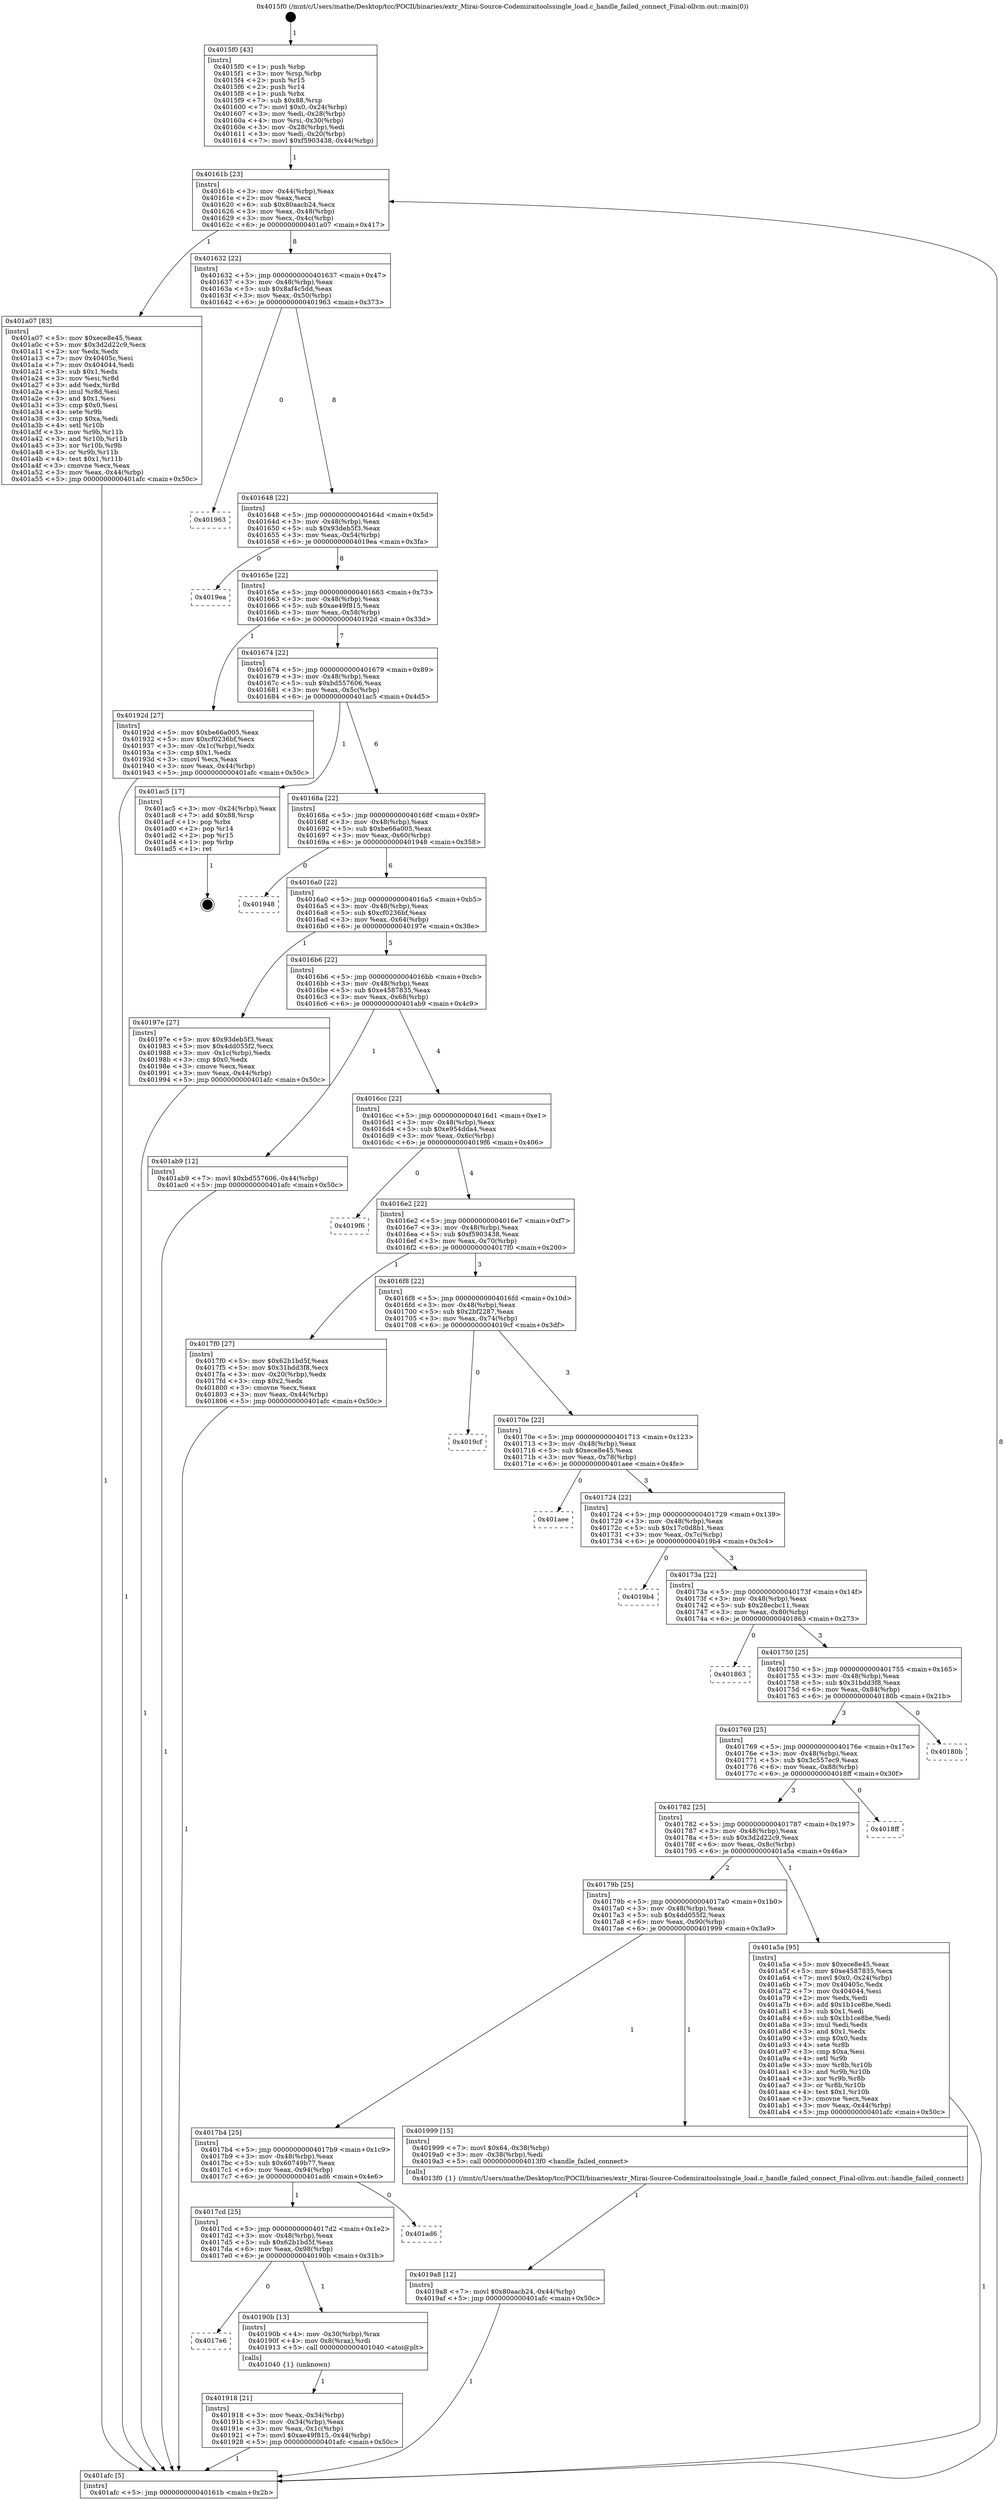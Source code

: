 digraph "0x4015f0" {
  label = "0x4015f0 (/mnt/c/Users/mathe/Desktop/tcc/POCII/binaries/extr_Mirai-Source-Codemiraitoolssingle_load.c_handle_failed_connect_Final-ollvm.out::main(0))"
  labelloc = "t"
  node[shape=record]

  Entry [label="",width=0.3,height=0.3,shape=circle,fillcolor=black,style=filled]
  "0x40161b" [label="{
     0x40161b [23]\l
     | [instrs]\l
     &nbsp;&nbsp;0x40161b \<+3\>: mov -0x44(%rbp),%eax\l
     &nbsp;&nbsp;0x40161e \<+2\>: mov %eax,%ecx\l
     &nbsp;&nbsp;0x401620 \<+6\>: sub $0x80aacb24,%ecx\l
     &nbsp;&nbsp;0x401626 \<+3\>: mov %eax,-0x48(%rbp)\l
     &nbsp;&nbsp;0x401629 \<+3\>: mov %ecx,-0x4c(%rbp)\l
     &nbsp;&nbsp;0x40162c \<+6\>: je 0000000000401a07 \<main+0x417\>\l
  }"]
  "0x401a07" [label="{
     0x401a07 [83]\l
     | [instrs]\l
     &nbsp;&nbsp;0x401a07 \<+5\>: mov $0xece8e45,%eax\l
     &nbsp;&nbsp;0x401a0c \<+5\>: mov $0x3d2d22c9,%ecx\l
     &nbsp;&nbsp;0x401a11 \<+2\>: xor %edx,%edx\l
     &nbsp;&nbsp;0x401a13 \<+7\>: mov 0x40405c,%esi\l
     &nbsp;&nbsp;0x401a1a \<+7\>: mov 0x404044,%edi\l
     &nbsp;&nbsp;0x401a21 \<+3\>: sub $0x1,%edx\l
     &nbsp;&nbsp;0x401a24 \<+3\>: mov %esi,%r8d\l
     &nbsp;&nbsp;0x401a27 \<+3\>: add %edx,%r8d\l
     &nbsp;&nbsp;0x401a2a \<+4\>: imul %r8d,%esi\l
     &nbsp;&nbsp;0x401a2e \<+3\>: and $0x1,%esi\l
     &nbsp;&nbsp;0x401a31 \<+3\>: cmp $0x0,%esi\l
     &nbsp;&nbsp;0x401a34 \<+4\>: sete %r9b\l
     &nbsp;&nbsp;0x401a38 \<+3\>: cmp $0xa,%edi\l
     &nbsp;&nbsp;0x401a3b \<+4\>: setl %r10b\l
     &nbsp;&nbsp;0x401a3f \<+3\>: mov %r9b,%r11b\l
     &nbsp;&nbsp;0x401a42 \<+3\>: and %r10b,%r11b\l
     &nbsp;&nbsp;0x401a45 \<+3\>: xor %r10b,%r9b\l
     &nbsp;&nbsp;0x401a48 \<+3\>: or %r9b,%r11b\l
     &nbsp;&nbsp;0x401a4b \<+4\>: test $0x1,%r11b\l
     &nbsp;&nbsp;0x401a4f \<+3\>: cmovne %ecx,%eax\l
     &nbsp;&nbsp;0x401a52 \<+3\>: mov %eax,-0x44(%rbp)\l
     &nbsp;&nbsp;0x401a55 \<+5\>: jmp 0000000000401afc \<main+0x50c\>\l
  }"]
  "0x401632" [label="{
     0x401632 [22]\l
     | [instrs]\l
     &nbsp;&nbsp;0x401632 \<+5\>: jmp 0000000000401637 \<main+0x47\>\l
     &nbsp;&nbsp;0x401637 \<+3\>: mov -0x48(%rbp),%eax\l
     &nbsp;&nbsp;0x40163a \<+5\>: sub $0x8af4c5dd,%eax\l
     &nbsp;&nbsp;0x40163f \<+3\>: mov %eax,-0x50(%rbp)\l
     &nbsp;&nbsp;0x401642 \<+6\>: je 0000000000401963 \<main+0x373\>\l
  }"]
  Exit [label="",width=0.3,height=0.3,shape=circle,fillcolor=black,style=filled,peripheries=2]
  "0x401963" [label="{
     0x401963\l
  }", style=dashed]
  "0x401648" [label="{
     0x401648 [22]\l
     | [instrs]\l
     &nbsp;&nbsp;0x401648 \<+5\>: jmp 000000000040164d \<main+0x5d\>\l
     &nbsp;&nbsp;0x40164d \<+3\>: mov -0x48(%rbp),%eax\l
     &nbsp;&nbsp;0x401650 \<+5\>: sub $0x93deb5f3,%eax\l
     &nbsp;&nbsp;0x401655 \<+3\>: mov %eax,-0x54(%rbp)\l
     &nbsp;&nbsp;0x401658 \<+6\>: je 00000000004019ea \<main+0x3fa\>\l
  }"]
  "0x4019a8" [label="{
     0x4019a8 [12]\l
     | [instrs]\l
     &nbsp;&nbsp;0x4019a8 \<+7\>: movl $0x80aacb24,-0x44(%rbp)\l
     &nbsp;&nbsp;0x4019af \<+5\>: jmp 0000000000401afc \<main+0x50c\>\l
  }"]
  "0x4019ea" [label="{
     0x4019ea\l
  }", style=dashed]
  "0x40165e" [label="{
     0x40165e [22]\l
     | [instrs]\l
     &nbsp;&nbsp;0x40165e \<+5\>: jmp 0000000000401663 \<main+0x73\>\l
     &nbsp;&nbsp;0x401663 \<+3\>: mov -0x48(%rbp),%eax\l
     &nbsp;&nbsp;0x401666 \<+5\>: sub $0xae49f815,%eax\l
     &nbsp;&nbsp;0x40166b \<+3\>: mov %eax,-0x58(%rbp)\l
     &nbsp;&nbsp;0x40166e \<+6\>: je 000000000040192d \<main+0x33d\>\l
  }"]
  "0x401918" [label="{
     0x401918 [21]\l
     | [instrs]\l
     &nbsp;&nbsp;0x401918 \<+3\>: mov %eax,-0x34(%rbp)\l
     &nbsp;&nbsp;0x40191b \<+3\>: mov -0x34(%rbp),%eax\l
     &nbsp;&nbsp;0x40191e \<+3\>: mov %eax,-0x1c(%rbp)\l
     &nbsp;&nbsp;0x401921 \<+7\>: movl $0xae49f815,-0x44(%rbp)\l
     &nbsp;&nbsp;0x401928 \<+5\>: jmp 0000000000401afc \<main+0x50c\>\l
  }"]
  "0x40192d" [label="{
     0x40192d [27]\l
     | [instrs]\l
     &nbsp;&nbsp;0x40192d \<+5\>: mov $0xbe66a005,%eax\l
     &nbsp;&nbsp;0x401932 \<+5\>: mov $0xcf0236bf,%ecx\l
     &nbsp;&nbsp;0x401937 \<+3\>: mov -0x1c(%rbp),%edx\l
     &nbsp;&nbsp;0x40193a \<+3\>: cmp $0x1,%edx\l
     &nbsp;&nbsp;0x40193d \<+3\>: cmovl %ecx,%eax\l
     &nbsp;&nbsp;0x401940 \<+3\>: mov %eax,-0x44(%rbp)\l
     &nbsp;&nbsp;0x401943 \<+5\>: jmp 0000000000401afc \<main+0x50c\>\l
  }"]
  "0x401674" [label="{
     0x401674 [22]\l
     | [instrs]\l
     &nbsp;&nbsp;0x401674 \<+5\>: jmp 0000000000401679 \<main+0x89\>\l
     &nbsp;&nbsp;0x401679 \<+3\>: mov -0x48(%rbp),%eax\l
     &nbsp;&nbsp;0x40167c \<+5\>: sub $0xbd557606,%eax\l
     &nbsp;&nbsp;0x401681 \<+3\>: mov %eax,-0x5c(%rbp)\l
     &nbsp;&nbsp;0x401684 \<+6\>: je 0000000000401ac5 \<main+0x4d5\>\l
  }"]
  "0x4017e6" [label="{
     0x4017e6\l
  }", style=dashed]
  "0x401ac5" [label="{
     0x401ac5 [17]\l
     | [instrs]\l
     &nbsp;&nbsp;0x401ac5 \<+3\>: mov -0x24(%rbp),%eax\l
     &nbsp;&nbsp;0x401ac8 \<+7\>: add $0x88,%rsp\l
     &nbsp;&nbsp;0x401acf \<+1\>: pop %rbx\l
     &nbsp;&nbsp;0x401ad0 \<+2\>: pop %r14\l
     &nbsp;&nbsp;0x401ad2 \<+2\>: pop %r15\l
     &nbsp;&nbsp;0x401ad4 \<+1\>: pop %rbp\l
     &nbsp;&nbsp;0x401ad5 \<+1\>: ret\l
  }"]
  "0x40168a" [label="{
     0x40168a [22]\l
     | [instrs]\l
     &nbsp;&nbsp;0x40168a \<+5\>: jmp 000000000040168f \<main+0x9f\>\l
     &nbsp;&nbsp;0x40168f \<+3\>: mov -0x48(%rbp),%eax\l
     &nbsp;&nbsp;0x401692 \<+5\>: sub $0xbe66a005,%eax\l
     &nbsp;&nbsp;0x401697 \<+3\>: mov %eax,-0x60(%rbp)\l
     &nbsp;&nbsp;0x40169a \<+6\>: je 0000000000401948 \<main+0x358\>\l
  }"]
  "0x40190b" [label="{
     0x40190b [13]\l
     | [instrs]\l
     &nbsp;&nbsp;0x40190b \<+4\>: mov -0x30(%rbp),%rax\l
     &nbsp;&nbsp;0x40190f \<+4\>: mov 0x8(%rax),%rdi\l
     &nbsp;&nbsp;0x401913 \<+5\>: call 0000000000401040 \<atoi@plt\>\l
     | [calls]\l
     &nbsp;&nbsp;0x401040 \{1\} (unknown)\l
  }"]
  "0x401948" [label="{
     0x401948\l
  }", style=dashed]
  "0x4016a0" [label="{
     0x4016a0 [22]\l
     | [instrs]\l
     &nbsp;&nbsp;0x4016a0 \<+5\>: jmp 00000000004016a5 \<main+0xb5\>\l
     &nbsp;&nbsp;0x4016a5 \<+3\>: mov -0x48(%rbp),%eax\l
     &nbsp;&nbsp;0x4016a8 \<+5\>: sub $0xcf0236bf,%eax\l
     &nbsp;&nbsp;0x4016ad \<+3\>: mov %eax,-0x64(%rbp)\l
     &nbsp;&nbsp;0x4016b0 \<+6\>: je 000000000040197e \<main+0x38e\>\l
  }"]
  "0x4017cd" [label="{
     0x4017cd [25]\l
     | [instrs]\l
     &nbsp;&nbsp;0x4017cd \<+5\>: jmp 00000000004017d2 \<main+0x1e2\>\l
     &nbsp;&nbsp;0x4017d2 \<+3\>: mov -0x48(%rbp),%eax\l
     &nbsp;&nbsp;0x4017d5 \<+5\>: sub $0x62b1bd5f,%eax\l
     &nbsp;&nbsp;0x4017da \<+6\>: mov %eax,-0x98(%rbp)\l
     &nbsp;&nbsp;0x4017e0 \<+6\>: je 000000000040190b \<main+0x31b\>\l
  }"]
  "0x40197e" [label="{
     0x40197e [27]\l
     | [instrs]\l
     &nbsp;&nbsp;0x40197e \<+5\>: mov $0x93deb5f3,%eax\l
     &nbsp;&nbsp;0x401983 \<+5\>: mov $0x4dd055f2,%ecx\l
     &nbsp;&nbsp;0x401988 \<+3\>: mov -0x1c(%rbp),%edx\l
     &nbsp;&nbsp;0x40198b \<+3\>: cmp $0x0,%edx\l
     &nbsp;&nbsp;0x40198e \<+3\>: cmove %ecx,%eax\l
     &nbsp;&nbsp;0x401991 \<+3\>: mov %eax,-0x44(%rbp)\l
     &nbsp;&nbsp;0x401994 \<+5\>: jmp 0000000000401afc \<main+0x50c\>\l
  }"]
  "0x4016b6" [label="{
     0x4016b6 [22]\l
     | [instrs]\l
     &nbsp;&nbsp;0x4016b6 \<+5\>: jmp 00000000004016bb \<main+0xcb\>\l
     &nbsp;&nbsp;0x4016bb \<+3\>: mov -0x48(%rbp),%eax\l
     &nbsp;&nbsp;0x4016be \<+5\>: sub $0xe4587835,%eax\l
     &nbsp;&nbsp;0x4016c3 \<+3\>: mov %eax,-0x68(%rbp)\l
     &nbsp;&nbsp;0x4016c6 \<+6\>: je 0000000000401ab9 \<main+0x4c9\>\l
  }"]
  "0x401ad6" [label="{
     0x401ad6\l
  }", style=dashed]
  "0x401ab9" [label="{
     0x401ab9 [12]\l
     | [instrs]\l
     &nbsp;&nbsp;0x401ab9 \<+7\>: movl $0xbd557606,-0x44(%rbp)\l
     &nbsp;&nbsp;0x401ac0 \<+5\>: jmp 0000000000401afc \<main+0x50c\>\l
  }"]
  "0x4016cc" [label="{
     0x4016cc [22]\l
     | [instrs]\l
     &nbsp;&nbsp;0x4016cc \<+5\>: jmp 00000000004016d1 \<main+0xe1\>\l
     &nbsp;&nbsp;0x4016d1 \<+3\>: mov -0x48(%rbp),%eax\l
     &nbsp;&nbsp;0x4016d4 \<+5\>: sub $0xe954dda4,%eax\l
     &nbsp;&nbsp;0x4016d9 \<+3\>: mov %eax,-0x6c(%rbp)\l
     &nbsp;&nbsp;0x4016dc \<+6\>: je 00000000004019f6 \<main+0x406\>\l
  }"]
  "0x4017b4" [label="{
     0x4017b4 [25]\l
     | [instrs]\l
     &nbsp;&nbsp;0x4017b4 \<+5\>: jmp 00000000004017b9 \<main+0x1c9\>\l
     &nbsp;&nbsp;0x4017b9 \<+3\>: mov -0x48(%rbp),%eax\l
     &nbsp;&nbsp;0x4017bc \<+5\>: sub $0x60749b77,%eax\l
     &nbsp;&nbsp;0x4017c1 \<+6\>: mov %eax,-0x94(%rbp)\l
     &nbsp;&nbsp;0x4017c7 \<+6\>: je 0000000000401ad6 \<main+0x4e6\>\l
  }"]
  "0x4019f6" [label="{
     0x4019f6\l
  }", style=dashed]
  "0x4016e2" [label="{
     0x4016e2 [22]\l
     | [instrs]\l
     &nbsp;&nbsp;0x4016e2 \<+5\>: jmp 00000000004016e7 \<main+0xf7\>\l
     &nbsp;&nbsp;0x4016e7 \<+3\>: mov -0x48(%rbp),%eax\l
     &nbsp;&nbsp;0x4016ea \<+5\>: sub $0xf5903438,%eax\l
     &nbsp;&nbsp;0x4016ef \<+3\>: mov %eax,-0x70(%rbp)\l
     &nbsp;&nbsp;0x4016f2 \<+6\>: je 00000000004017f0 \<main+0x200\>\l
  }"]
  "0x401999" [label="{
     0x401999 [15]\l
     | [instrs]\l
     &nbsp;&nbsp;0x401999 \<+7\>: movl $0x64,-0x38(%rbp)\l
     &nbsp;&nbsp;0x4019a0 \<+3\>: mov -0x38(%rbp),%edi\l
     &nbsp;&nbsp;0x4019a3 \<+5\>: call 00000000004013f0 \<handle_failed_connect\>\l
     | [calls]\l
     &nbsp;&nbsp;0x4013f0 \{1\} (/mnt/c/Users/mathe/Desktop/tcc/POCII/binaries/extr_Mirai-Source-Codemiraitoolssingle_load.c_handle_failed_connect_Final-ollvm.out::handle_failed_connect)\l
  }"]
  "0x4017f0" [label="{
     0x4017f0 [27]\l
     | [instrs]\l
     &nbsp;&nbsp;0x4017f0 \<+5\>: mov $0x62b1bd5f,%eax\l
     &nbsp;&nbsp;0x4017f5 \<+5\>: mov $0x31bdd3f8,%ecx\l
     &nbsp;&nbsp;0x4017fa \<+3\>: mov -0x20(%rbp),%edx\l
     &nbsp;&nbsp;0x4017fd \<+3\>: cmp $0x2,%edx\l
     &nbsp;&nbsp;0x401800 \<+3\>: cmovne %ecx,%eax\l
     &nbsp;&nbsp;0x401803 \<+3\>: mov %eax,-0x44(%rbp)\l
     &nbsp;&nbsp;0x401806 \<+5\>: jmp 0000000000401afc \<main+0x50c\>\l
  }"]
  "0x4016f8" [label="{
     0x4016f8 [22]\l
     | [instrs]\l
     &nbsp;&nbsp;0x4016f8 \<+5\>: jmp 00000000004016fd \<main+0x10d\>\l
     &nbsp;&nbsp;0x4016fd \<+3\>: mov -0x48(%rbp),%eax\l
     &nbsp;&nbsp;0x401700 \<+5\>: sub $0x2bf2287,%eax\l
     &nbsp;&nbsp;0x401705 \<+3\>: mov %eax,-0x74(%rbp)\l
     &nbsp;&nbsp;0x401708 \<+6\>: je 00000000004019cf \<main+0x3df\>\l
  }"]
  "0x401afc" [label="{
     0x401afc [5]\l
     | [instrs]\l
     &nbsp;&nbsp;0x401afc \<+5\>: jmp 000000000040161b \<main+0x2b\>\l
  }"]
  "0x4015f0" [label="{
     0x4015f0 [43]\l
     | [instrs]\l
     &nbsp;&nbsp;0x4015f0 \<+1\>: push %rbp\l
     &nbsp;&nbsp;0x4015f1 \<+3\>: mov %rsp,%rbp\l
     &nbsp;&nbsp;0x4015f4 \<+2\>: push %r15\l
     &nbsp;&nbsp;0x4015f6 \<+2\>: push %r14\l
     &nbsp;&nbsp;0x4015f8 \<+1\>: push %rbx\l
     &nbsp;&nbsp;0x4015f9 \<+7\>: sub $0x88,%rsp\l
     &nbsp;&nbsp;0x401600 \<+7\>: movl $0x0,-0x24(%rbp)\l
     &nbsp;&nbsp;0x401607 \<+3\>: mov %edi,-0x28(%rbp)\l
     &nbsp;&nbsp;0x40160a \<+4\>: mov %rsi,-0x30(%rbp)\l
     &nbsp;&nbsp;0x40160e \<+3\>: mov -0x28(%rbp),%edi\l
     &nbsp;&nbsp;0x401611 \<+3\>: mov %edi,-0x20(%rbp)\l
     &nbsp;&nbsp;0x401614 \<+7\>: movl $0xf5903438,-0x44(%rbp)\l
  }"]
  "0x40179b" [label="{
     0x40179b [25]\l
     | [instrs]\l
     &nbsp;&nbsp;0x40179b \<+5\>: jmp 00000000004017a0 \<main+0x1b0\>\l
     &nbsp;&nbsp;0x4017a0 \<+3\>: mov -0x48(%rbp),%eax\l
     &nbsp;&nbsp;0x4017a3 \<+5\>: sub $0x4dd055f2,%eax\l
     &nbsp;&nbsp;0x4017a8 \<+6\>: mov %eax,-0x90(%rbp)\l
     &nbsp;&nbsp;0x4017ae \<+6\>: je 0000000000401999 \<main+0x3a9\>\l
  }"]
  "0x4019cf" [label="{
     0x4019cf\l
  }", style=dashed]
  "0x40170e" [label="{
     0x40170e [22]\l
     | [instrs]\l
     &nbsp;&nbsp;0x40170e \<+5\>: jmp 0000000000401713 \<main+0x123\>\l
     &nbsp;&nbsp;0x401713 \<+3\>: mov -0x48(%rbp),%eax\l
     &nbsp;&nbsp;0x401716 \<+5\>: sub $0xece8e45,%eax\l
     &nbsp;&nbsp;0x40171b \<+3\>: mov %eax,-0x78(%rbp)\l
     &nbsp;&nbsp;0x40171e \<+6\>: je 0000000000401aee \<main+0x4fe\>\l
  }"]
  "0x401a5a" [label="{
     0x401a5a [95]\l
     | [instrs]\l
     &nbsp;&nbsp;0x401a5a \<+5\>: mov $0xece8e45,%eax\l
     &nbsp;&nbsp;0x401a5f \<+5\>: mov $0xe4587835,%ecx\l
     &nbsp;&nbsp;0x401a64 \<+7\>: movl $0x0,-0x24(%rbp)\l
     &nbsp;&nbsp;0x401a6b \<+7\>: mov 0x40405c,%edx\l
     &nbsp;&nbsp;0x401a72 \<+7\>: mov 0x404044,%esi\l
     &nbsp;&nbsp;0x401a79 \<+2\>: mov %edx,%edi\l
     &nbsp;&nbsp;0x401a7b \<+6\>: add $0x1b1ce8be,%edi\l
     &nbsp;&nbsp;0x401a81 \<+3\>: sub $0x1,%edi\l
     &nbsp;&nbsp;0x401a84 \<+6\>: sub $0x1b1ce8be,%edi\l
     &nbsp;&nbsp;0x401a8a \<+3\>: imul %edi,%edx\l
     &nbsp;&nbsp;0x401a8d \<+3\>: and $0x1,%edx\l
     &nbsp;&nbsp;0x401a90 \<+3\>: cmp $0x0,%edx\l
     &nbsp;&nbsp;0x401a93 \<+4\>: sete %r8b\l
     &nbsp;&nbsp;0x401a97 \<+3\>: cmp $0xa,%esi\l
     &nbsp;&nbsp;0x401a9a \<+4\>: setl %r9b\l
     &nbsp;&nbsp;0x401a9e \<+3\>: mov %r8b,%r10b\l
     &nbsp;&nbsp;0x401aa1 \<+3\>: and %r9b,%r10b\l
     &nbsp;&nbsp;0x401aa4 \<+3\>: xor %r9b,%r8b\l
     &nbsp;&nbsp;0x401aa7 \<+3\>: or %r8b,%r10b\l
     &nbsp;&nbsp;0x401aaa \<+4\>: test $0x1,%r10b\l
     &nbsp;&nbsp;0x401aae \<+3\>: cmovne %ecx,%eax\l
     &nbsp;&nbsp;0x401ab1 \<+3\>: mov %eax,-0x44(%rbp)\l
     &nbsp;&nbsp;0x401ab4 \<+5\>: jmp 0000000000401afc \<main+0x50c\>\l
  }"]
  "0x401aee" [label="{
     0x401aee\l
  }", style=dashed]
  "0x401724" [label="{
     0x401724 [22]\l
     | [instrs]\l
     &nbsp;&nbsp;0x401724 \<+5\>: jmp 0000000000401729 \<main+0x139\>\l
     &nbsp;&nbsp;0x401729 \<+3\>: mov -0x48(%rbp),%eax\l
     &nbsp;&nbsp;0x40172c \<+5\>: sub $0x17c0d8b1,%eax\l
     &nbsp;&nbsp;0x401731 \<+3\>: mov %eax,-0x7c(%rbp)\l
     &nbsp;&nbsp;0x401734 \<+6\>: je 00000000004019b4 \<main+0x3c4\>\l
  }"]
  "0x401782" [label="{
     0x401782 [25]\l
     | [instrs]\l
     &nbsp;&nbsp;0x401782 \<+5\>: jmp 0000000000401787 \<main+0x197\>\l
     &nbsp;&nbsp;0x401787 \<+3\>: mov -0x48(%rbp),%eax\l
     &nbsp;&nbsp;0x40178a \<+5\>: sub $0x3d2d22c9,%eax\l
     &nbsp;&nbsp;0x40178f \<+6\>: mov %eax,-0x8c(%rbp)\l
     &nbsp;&nbsp;0x401795 \<+6\>: je 0000000000401a5a \<main+0x46a\>\l
  }"]
  "0x4019b4" [label="{
     0x4019b4\l
  }", style=dashed]
  "0x40173a" [label="{
     0x40173a [22]\l
     | [instrs]\l
     &nbsp;&nbsp;0x40173a \<+5\>: jmp 000000000040173f \<main+0x14f\>\l
     &nbsp;&nbsp;0x40173f \<+3\>: mov -0x48(%rbp),%eax\l
     &nbsp;&nbsp;0x401742 \<+5\>: sub $0x28ecbc11,%eax\l
     &nbsp;&nbsp;0x401747 \<+3\>: mov %eax,-0x80(%rbp)\l
     &nbsp;&nbsp;0x40174a \<+6\>: je 0000000000401863 \<main+0x273\>\l
  }"]
  "0x4018ff" [label="{
     0x4018ff\l
  }", style=dashed]
  "0x401863" [label="{
     0x401863\l
  }", style=dashed]
  "0x401750" [label="{
     0x401750 [25]\l
     | [instrs]\l
     &nbsp;&nbsp;0x401750 \<+5\>: jmp 0000000000401755 \<main+0x165\>\l
     &nbsp;&nbsp;0x401755 \<+3\>: mov -0x48(%rbp),%eax\l
     &nbsp;&nbsp;0x401758 \<+5\>: sub $0x31bdd3f8,%eax\l
     &nbsp;&nbsp;0x40175d \<+6\>: mov %eax,-0x84(%rbp)\l
     &nbsp;&nbsp;0x401763 \<+6\>: je 000000000040180b \<main+0x21b\>\l
  }"]
  "0x401769" [label="{
     0x401769 [25]\l
     | [instrs]\l
     &nbsp;&nbsp;0x401769 \<+5\>: jmp 000000000040176e \<main+0x17e\>\l
     &nbsp;&nbsp;0x40176e \<+3\>: mov -0x48(%rbp),%eax\l
     &nbsp;&nbsp;0x401771 \<+5\>: sub $0x3c557ec9,%eax\l
     &nbsp;&nbsp;0x401776 \<+6\>: mov %eax,-0x88(%rbp)\l
     &nbsp;&nbsp;0x40177c \<+6\>: je 00000000004018ff \<main+0x30f\>\l
  }"]
  "0x40180b" [label="{
     0x40180b\l
  }", style=dashed]
  Entry -> "0x4015f0" [label=" 1"]
  "0x40161b" -> "0x401a07" [label=" 1"]
  "0x40161b" -> "0x401632" [label=" 8"]
  "0x401ac5" -> Exit [label=" 1"]
  "0x401632" -> "0x401963" [label=" 0"]
  "0x401632" -> "0x401648" [label=" 8"]
  "0x401ab9" -> "0x401afc" [label=" 1"]
  "0x401648" -> "0x4019ea" [label=" 0"]
  "0x401648" -> "0x40165e" [label=" 8"]
  "0x401a5a" -> "0x401afc" [label=" 1"]
  "0x40165e" -> "0x40192d" [label=" 1"]
  "0x40165e" -> "0x401674" [label=" 7"]
  "0x401a07" -> "0x401afc" [label=" 1"]
  "0x401674" -> "0x401ac5" [label=" 1"]
  "0x401674" -> "0x40168a" [label=" 6"]
  "0x4019a8" -> "0x401afc" [label=" 1"]
  "0x40168a" -> "0x401948" [label=" 0"]
  "0x40168a" -> "0x4016a0" [label=" 6"]
  "0x401999" -> "0x4019a8" [label=" 1"]
  "0x4016a0" -> "0x40197e" [label=" 1"]
  "0x4016a0" -> "0x4016b6" [label=" 5"]
  "0x40192d" -> "0x401afc" [label=" 1"]
  "0x4016b6" -> "0x401ab9" [label=" 1"]
  "0x4016b6" -> "0x4016cc" [label=" 4"]
  "0x401918" -> "0x401afc" [label=" 1"]
  "0x4016cc" -> "0x4019f6" [label=" 0"]
  "0x4016cc" -> "0x4016e2" [label=" 4"]
  "0x4017cd" -> "0x4017e6" [label=" 0"]
  "0x4016e2" -> "0x4017f0" [label=" 1"]
  "0x4016e2" -> "0x4016f8" [label=" 3"]
  "0x4017f0" -> "0x401afc" [label=" 1"]
  "0x4015f0" -> "0x40161b" [label=" 1"]
  "0x401afc" -> "0x40161b" [label=" 8"]
  "0x4017cd" -> "0x40190b" [label=" 1"]
  "0x4016f8" -> "0x4019cf" [label=" 0"]
  "0x4016f8" -> "0x40170e" [label=" 3"]
  "0x4017b4" -> "0x4017cd" [label=" 1"]
  "0x40170e" -> "0x401aee" [label=" 0"]
  "0x40170e" -> "0x401724" [label=" 3"]
  "0x4017b4" -> "0x401ad6" [label=" 0"]
  "0x401724" -> "0x4019b4" [label=" 0"]
  "0x401724" -> "0x40173a" [label=" 3"]
  "0x40179b" -> "0x4017b4" [label=" 1"]
  "0x40173a" -> "0x401863" [label=" 0"]
  "0x40173a" -> "0x401750" [label=" 3"]
  "0x40179b" -> "0x401999" [label=" 1"]
  "0x401750" -> "0x40180b" [label=" 0"]
  "0x401750" -> "0x401769" [label=" 3"]
  "0x40197e" -> "0x401afc" [label=" 1"]
  "0x401769" -> "0x4018ff" [label=" 0"]
  "0x401769" -> "0x401782" [label=" 3"]
  "0x40190b" -> "0x401918" [label=" 1"]
  "0x401782" -> "0x401a5a" [label=" 1"]
  "0x401782" -> "0x40179b" [label=" 2"]
}

